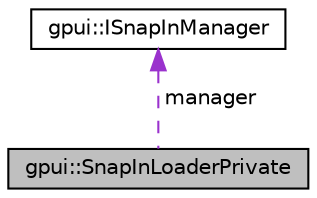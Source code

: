 digraph "gpui::SnapInLoaderPrivate"
{
 // LATEX_PDF_SIZE
  edge [fontname="Helvetica",fontsize="10",labelfontname="Helvetica",labelfontsize="10"];
  node [fontname="Helvetica",fontsize="10",shape=record];
  Node1 [label="gpui::SnapInLoaderPrivate",height=0.2,width=0.4,color="black", fillcolor="grey75", style="filled", fontcolor="black",tooltip=" "];
  Node2 -> Node1 [dir="back",color="darkorchid3",fontsize="10",style="dashed",label=" manager" ,fontname="Helvetica"];
  Node2 [label="gpui::ISnapInManager",height=0.2,width=0.4,color="black", fillcolor="white", style="filled",URL="$classgpui_1_1_i_snap_in_manager.html",tooltip="class ISnapInManager Manages all the snap-ins in an application."];
}
